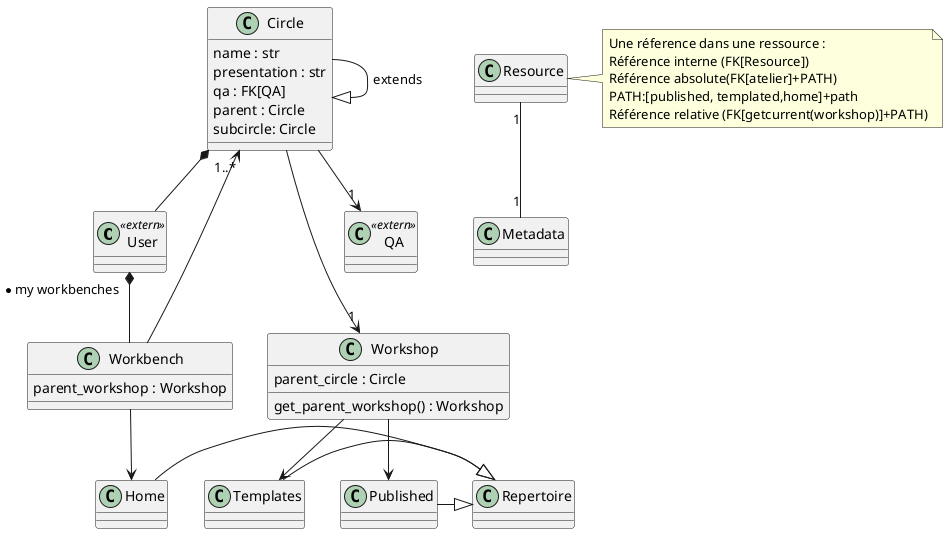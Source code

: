 @startuml

class User <<extern>> {}

class Circle {
   name : str
   presentation : str
   qa : FK[QA]
   parent : Circle 
   subcircle: Circle
}


Circle *-- User

class Workbench {
    parent_workshop : Workshop
}

class Workshop {
    parent_circle : Circle
    get_parent_workshop() : Workshop
}

class QA <<extern>> {}

Circle --> "1" Workshop
Circle --> "1" QA

class Published {}
class Templates {}
class Home {}
class Repertoire {}

Home -|> Repertoire
Templates -|> Repertoire
Published -|> Repertoire

Circle "1..*" <-- Workbench
User "* my workbenches" *-- Workbench

Workbench --> Home
Workshop --> Published
Workshop --> Templates

Circle -|> Circle : extends

Resource "1" -- "1" Metadata

note right of Resource : Une réference dans une ressource :\nRéférence interne (FK[Resource])\nRéférence absolute(FK[atelier]+PATH)\nPATH:[published, templated,home]+path\nRéférence relative (FK[getcurrent(workshop)]+PATH)

@enduml
